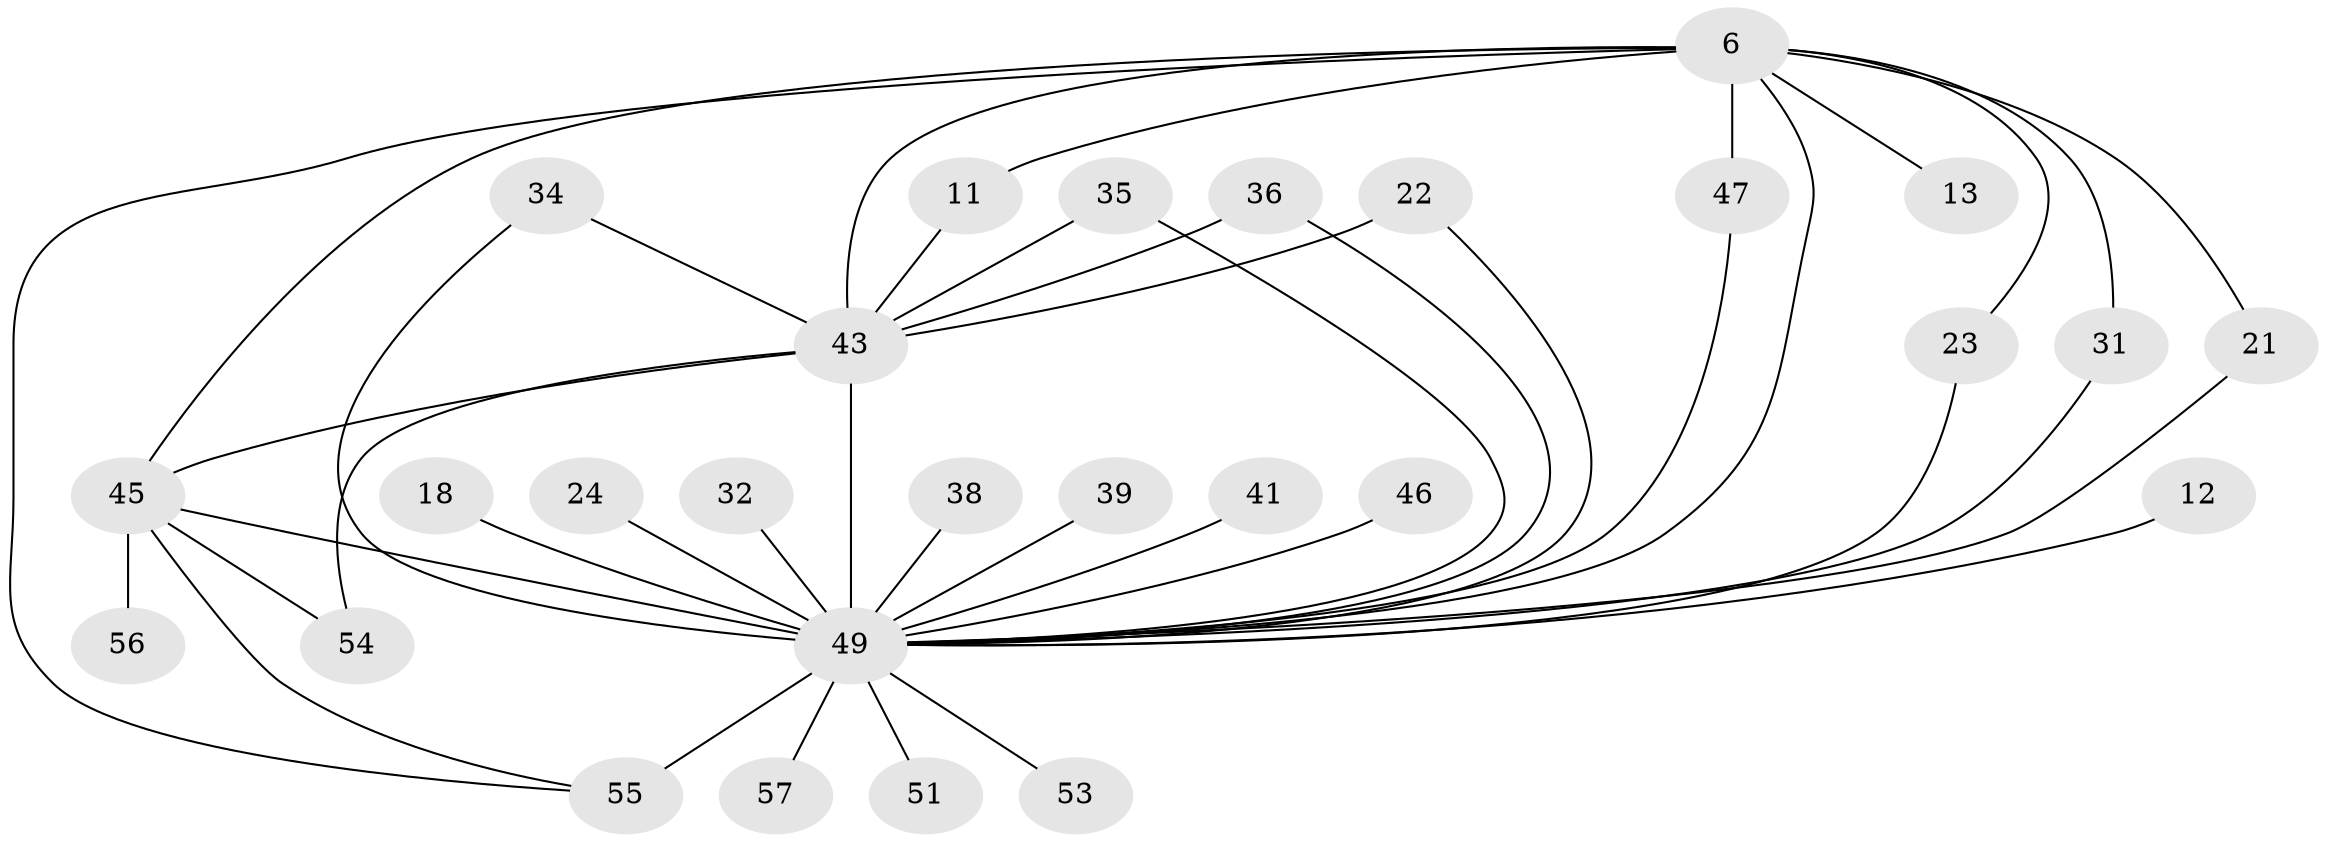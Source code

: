 // original degree distribution, {17: 0.017543859649122806, 15: 0.03508771929824561, 11: 0.017543859649122806, 22: 0.017543859649122806, 19: 0.017543859649122806, 14: 0.017543859649122806, 13: 0.017543859649122806, 12: 0.017543859649122806, 24: 0.017543859649122806, 2: 0.5964912280701754, 3: 0.14035087719298245, 7: 0.017543859649122806, 5: 0.017543859649122806, 4: 0.05263157894736842}
// Generated by graph-tools (version 1.1) at 2025/47/03/04/25 21:47:53]
// undirected, 28 vertices, 42 edges
graph export_dot {
graph [start="1"]
  node [color=gray90,style=filled];
  6 [super="+5"];
  11;
  12;
  13;
  18;
  21;
  22 [super="+15"];
  23;
  24;
  31;
  32;
  34;
  35;
  36;
  38;
  39;
  41;
  43 [super="+14+28+8"];
  45 [super="+27+42+17+29+9"];
  46;
  47 [super="+30"];
  49 [super="+19+10+2+44+48"];
  51;
  53;
  54 [super="+33"];
  55 [super="+52"];
  56;
  57;
  6 -- 13 [weight=2];
  6 -- 21;
  6 -- 31;
  6 -- 55;
  6 -- 11;
  6 -- 45 [weight=8];
  6 -- 49 [weight=9];
  6 -- 23;
  6 -- 43 [weight=4];
  6 -- 47 [weight=2];
  11 -- 43;
  12 -- 49 [weight=2];
  18 -- 49 [weight=2];
  21 -- 49;
  22 -- 49;
  22 -- 43 [weight=2];
  23 -- 49;
  24 -- 49 [weight=2];
  31 -- 49;
  32 -- 49;
  34 -- 49;
  34 -- 43;
  35 -- 49;
  35 -- 43;
  36 -- 49;
  36 -- 43;
  38 -- 49 [weight=2];
  39 -- 49 [weight=2];
  41 -- 49;
  43 -- 49 [weight=11];
  43 -- 45 [weight=4];
  43 -- 54 [weight=2];
  45 -- 56 [weight=2];
  45 -- 54;
  45 -- 49 [weight=14];
  45 -- 55;
  46 -- 49 [weight=2];
  47 -- 49;
  49 -- 51 [weight=2];
  49 -- 53;
  49 -- 57 [weight=2];
  49 -- 55 [weight=3];
}
